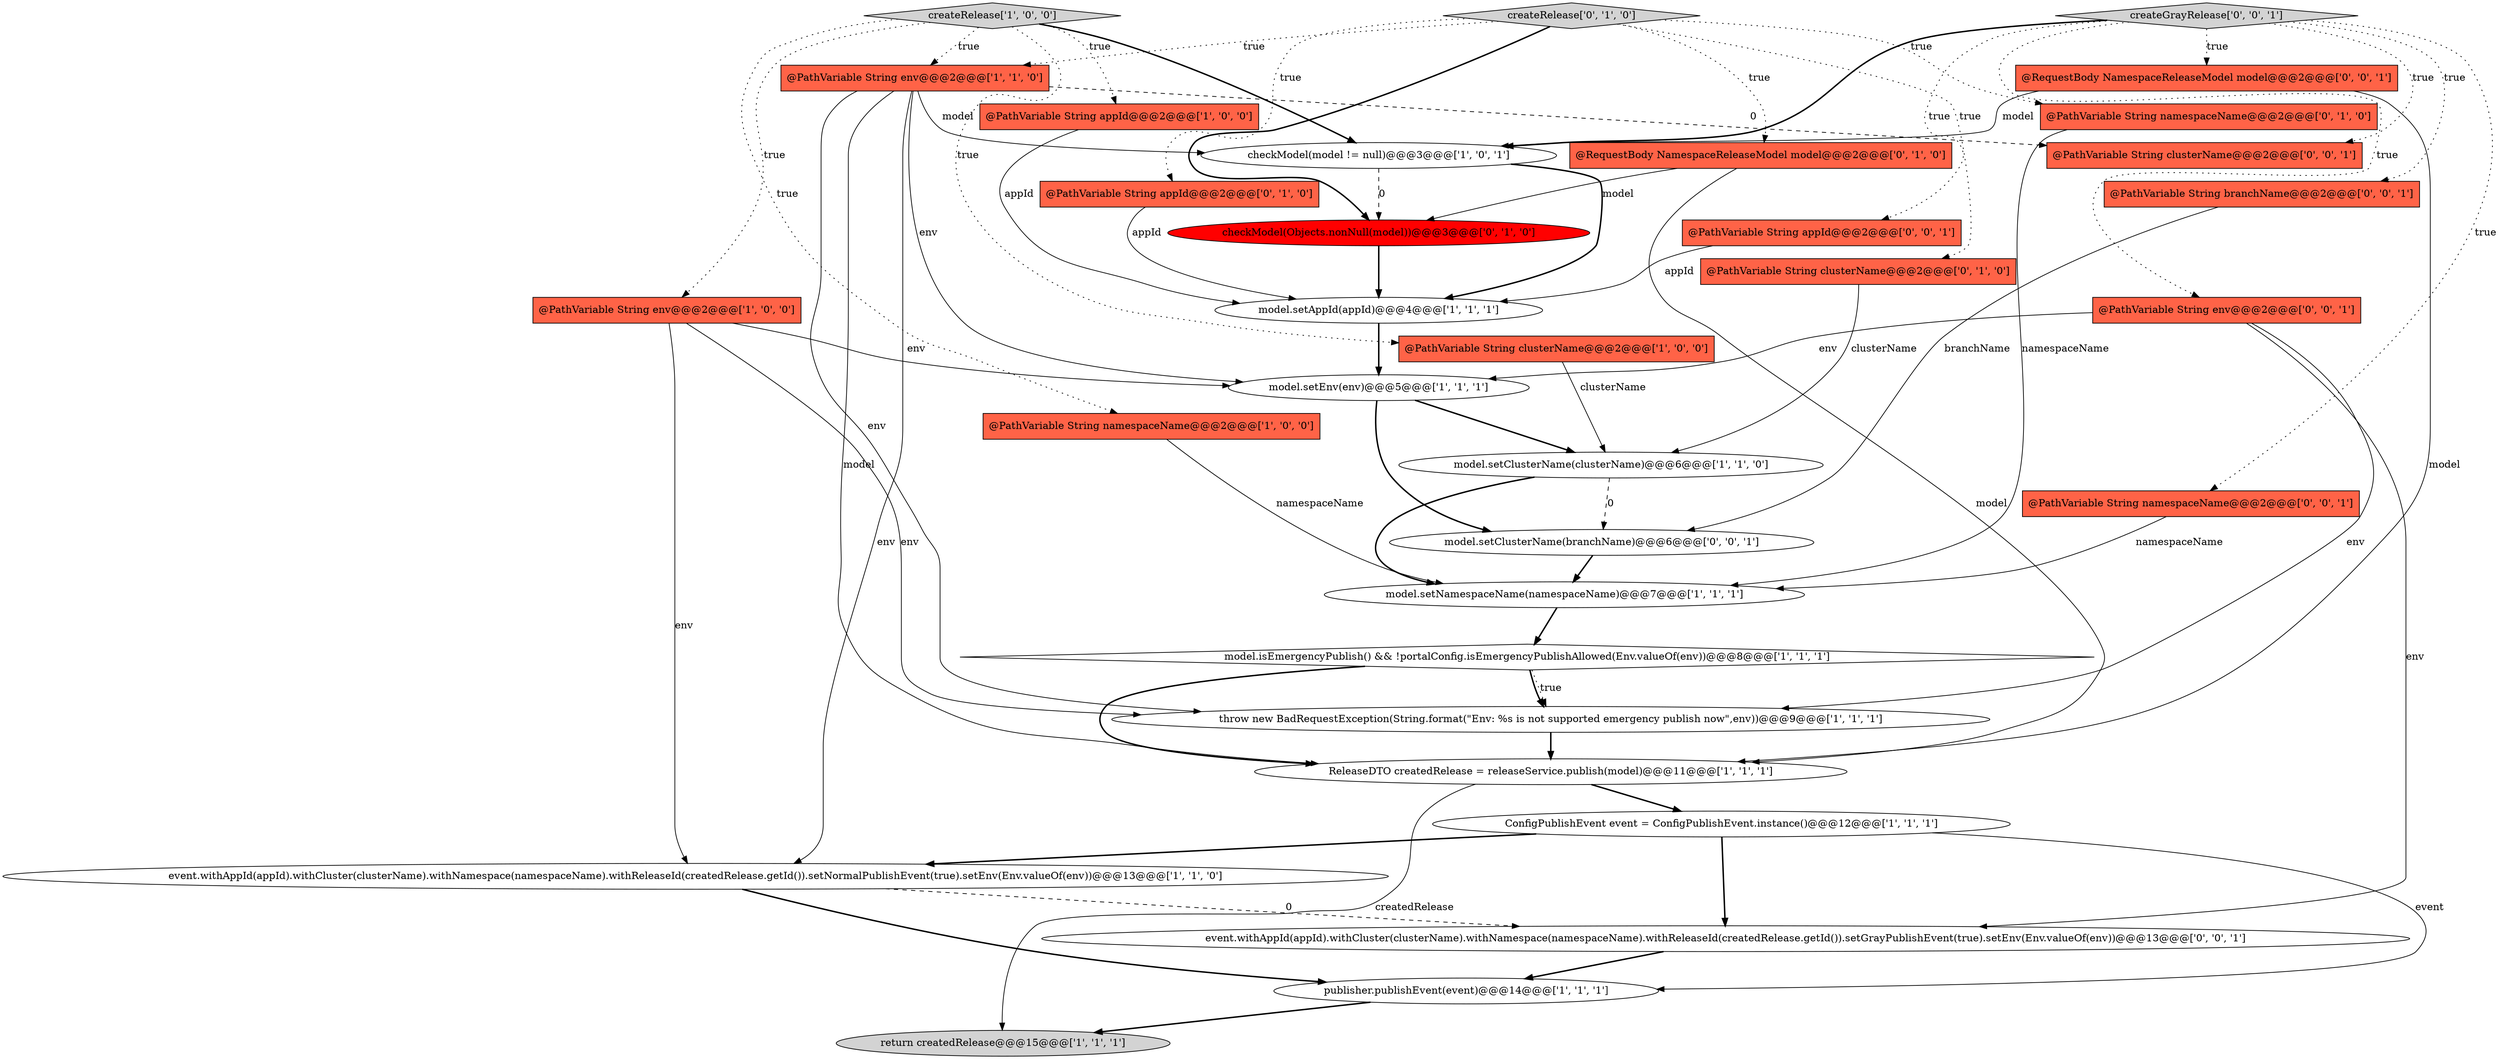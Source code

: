 digraph {
2 [style = filled, label = "model.setAppId(appId)@@@4@@@['1', '1', '1']", fillcolor = white, shape = ellipse image = "AAA0AAABBB1BBB"];
12 [style = filled, label = "ConfigPublishEvent event = ConfigPublishEvent.instance()@@@12@@@['1', '1', '1']", fillcolor = white, shape = ellipse image = "AAA0AAABBB1BBB"];
25 [style = filled, label = "@RequestBody NamespaceReleaseModel model@@@2@@@['0', '0', '1']", fillcolor = tomato, shape = box image = "AAA0AAABBB3BBB"];
21 [style = filled, label = "@RequestBody NamespaceReleaseModel model@@@2@@@['0', '1', '0']", fillcolor = tomato, shape = box image = "AAA0AAABBB2BBB"];
19 [style = filled, label = "@PathVariable String namespaceName@@@2@@@['0', '1', '0']", fillcolor = tomato, shape = box image = "AAA0AAABBB2BBB"];
7 [style = filled, label = "@PathVariable String namespaceName@@@2@@@['1', '0', '0']", fillcolor = tomato, shape = box image = "AAA0AAABBB1BBB"];
30 [style = filled, label = "event.withAppId(appId).withCluster(clusterName).withNamespace(namespaceName).withReleaseId(createdRelease.getId()).setGrayPublishEvent(true).setEnv(Env.valueOf(env))@@@13@@@['0', '0', '1']", fillcolor = white, shape = ellipse image = "AAA0AAABBB3BBB"];
16 [style = filled, label = "checkModel(model != null)@@@3@@@['1', '0', '1']", fillcolor = white, shape = ellipse image = "AAA0AAABBB1BBB"];
31 [style = filled, label = "@PathVariable String clusterName@@@2@@@['0', '0', '1']", fillcolor = tomato, shape = box image = "AAA0AAABBB3BBB"];
4 [style = filled, label = "createRelease['1', '0', '0']", fillcolor = lightgray, shape = diamond image = "AAA0AAABBB1BBB"];
24 [style = filled, label = "@PathVariable String branchName@@@2@@@['0', '0', '1']", fillcolor = tomato, shape = box image = "AAA0AAABBB3BBB"];
10 [style = filled, label = "model.setNamespaceName(namespaceName)@@@7@@@['1', '1', '1']", fillcolor = white, shape = ellipse image = "AAA0AAABBB1BBB"];
27 [style = filled, label = "@PathVariable String env@@@2@@@['0', '0', '1']", fillcolor = tomato, shape = box image = "AAA0AAABBB3BBB"];
22 [style = filled, label = "checkModel(Objects.nonNull(model))@@@3@@@['0', '1', '0']", fillcolor = red, shape = ellipse image = "AAA1AAABBB2BBB"];
1 [style = filled, label = "@PathVariable String appId@@@2@@@['1', '0', '0']", fillcolor = tomato, shape = box image = "AAA0AAABBB1BBB"];
11 [style = filled, label = "model.isEmergencyPublish() && !portalConfig.isEmergencyPublishAllowed(Env.valueOf(env))@@@8@@@['1', '1', '1']", fillcolor = white, shape = diamond image = "AAA0AAABBB1BBB"];
15 [style = filled, label = "publisher.publishEvent(event)@@@14@@@['1', '1', '1']", fillcolor = white, shape = ellipse image = "AAA0AAABBB1BBB"];
26 [style = filled, label = "model.setClusterName(branchName)@@@6@@@['0', '0', '1']", fillcolor = white, shape = ellipse image = "AAA0AAABBB3BBB"];
29 [style = filled, label = "@PathVariable String namespaceName@@@2@@@['0', '0', '1']", fillcolor = tomato, shape = box image = "AAA0AAABBB3BBB"];
23 [style = filled, label = "createRelease['0', '1', '0']", fillcolor = lightgray, shape = diamond image = "AAA0AAABBB2BBB"];
13 [style = filled, label = "model.setClusterName(clusterName)@@@6@@@['1', '1', '0']", fillcolor = white, shape = ellipse image = "AAA0AAABBB1BBB"];
9 [style = filled, label = "event.withAppId(appId).withCluster(clusterName).withNamespace(namespaceName).withReleaseId(createdRelease.getId()).setNormalPublishEvent(true).setEnv(Env.valueOf(env))@@@13@@@['1', '1', '0']", fillcolor = white, shape = ellipse image = "AAA0AAABBB1BBB"];
17 [style = filled, label = "model.setEnv(env)@@@5@@@['1', '1', '1']", fillcolor = white, shape = ellipse image = "AAA0AAABBB1BBB"];
8 [style = filled, label = "@PathVariable String env@@@2@@@['1', '1', '0']", fillcolor = tomato, shape = box image = "AAA0AAABBB1BBB"];
20 [style = filled, label = "@PathVariable String appId@@@2@@@['0', '1', '0']", fillcolor = tomato, shape = box image = "AAA0AAABBB2BBB"];
6 [style = filled, label = "return createdRelease@@@15@@@['1', '1', '1']", fillcolor = lightgray, shape = ellipse image = "AAA0AAABBB1BBB"];
0 [style = filled, label = "ReleaseDTO createdRelease = releaseService.publish(model)@@@11@@@['1', '1', '1']", fillcolor = white, shape = ellipse image = "AAA0AAABBB1BBB"];
28 [style = filled, label = "@PathVariable String appId@@@2@@@['0', '0', '1']", fillcolor = tomato, shape = box image = "AAA0AAABBB3BBB"];
3 [style = filled, label = "@PathVariable String env@@@2@@@['1', '0', '0']", fillcolor = tomato, shape = box image = "AAA0AAABBB1BBB"];
32 [style = filled, label = "createGrayRelease['0', '0', '1']", fillcolor = lightgray, shape = diamond image = "AAA0AAABBB3BBB"];
18 [style = filled, label = "@PathVariable String clusterName@@@2@@@['0', '1', '0']", fillcolor = tomato, shape = box image = "AAA0AAABBB2BBB"];
5 [style = filled, label = "@PathVariable String clusterName@@@2@@@['1', '0', '0']", fillcolor = tomato, shape = box image = "AAA0AAABBB1BBB"];
14 [style = filled, label = "throw new BadRequestException(String.format(\"Env: %s is not supported emergency publish now\",env))@@@9@@@['1', '1', '1']", fillcolor = white, shape = ellipse image = "AAA0AAABBB1BBB"];
2->17 [style = bold, label=""];
13->10 [style = bold, label=""];
4->5 [style = dotted, label="true"];
8->0 [style = solid, label="model"];
32->28 [style = dotted, label="true"];
17->26 [style = bold, label=""];
0->6 [style = solid, label="createdRelease"];
22->2 [style = bold, label=""];
32->24 [style = dotted, label="true"];
25->0 [style = solid, label="model"];
12->15 [style = solid, label="event"];
11->14 [style = bold, label=""];
26->10 [style = bold, label=""];
8->14 [style = solid, label="env"];
4->1 [style = dotted, label="true"];
29->10 [style = solid, label="namespaceName"];
23->8 [style = dotted, label="true"];
0->12 [style = bold, label=""];
11->14 [style = dotted, label="true"];
23->21 [style = dotted, label="true"];
4->8 [style = dotted, label="true"];
27->30 [style = solid, label="env"];
4->7 [style = dotted, label="true"];
18->13 [style = solid, label="clusterName"];
12->30 [style = bold, label=""];
15->6 [style = bold, label=""];
28->2 [style = solid, label="appId"];
25->16 [style = solid, label="model"];
3->17 [style = solid, label="env"];
27->17 [style = solid, label="env"];
16->2 [style = bold, label=""];
32->16 [style = bold, label=""];
1->2 [style = solid, label="appId"];
19->10 [style = solid, label="namespaceName"];
12->9 [style = bold, label=""];
23->19 [style = dotted, label="true"];
20->2 [style = solid, label="appId"];
13->26 [style = dashed, label="0"];
8->16 [style = solid, label="model"];
24->26 [style = solid, label="branchName"];
3->14 [style = solid, label="env"];
23->20 [style = dotted, label="true"];
32->27 [style = dotted, label="true"];
11->0 [style = bold, label=""];
32->25 [style = dotted, label="true"];
23->22 [style = bold, label=""];
8->17 [style = solid, label="env"];
4->3 [style = dotted, label="true"];
23->18 [style = dotted, label="true"];
14->0 [style = bold, label=""];
3->9 [style = solid, label="env"];
9->15 [style = bold, label=""];
7->10 [style = solid, label="namespaceName"];
8->9 [style = solid, label="env"];
21->0 [style = solid, label="model"];
27->14 [style = solid, label="env"];
17->13 [style = bold, label=""];
32->29 [style = dotted, label="true"];
8->31 [style = dashed, label="0"];
9->30 [style = dashed, label="0"];
21->22 [style = solid, label="model"];
32->31 [style = dotted, label="true"];
4->16 [style = bold, label=""];
5->13 [style = solid, label="clusterName"];
30->15 [style = bold, label=""];
16->22 [style = dashed, label="0"];
10->11 [style = bold, label=""];
}
